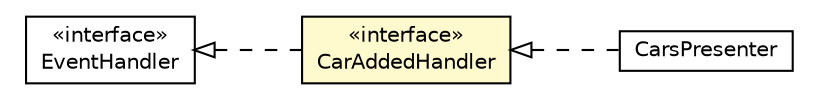 #!/usr/local/bin/dot
#
# Class diagram 
# Generated by UMLGraph version R5_6-24-gf6e263 (http://www.umlgraph.org/)
#

digraph G {
	edge [fontname="Helvetica",fontsize=10,labelfontname="Helvetica",labelfontsize=10];
	node [fontname="Helvetica",fontsize=10,shape=plaintext];
	nodesep=0.25;
	ranksep=0.5;
	rankdir=LR;
	// com.gwtplatform.carstore.client.application.cars.CarsPresenter
	c108086 [label=<<table title="com.gwtplatform.carstore.client.application.cars.CarsPresenter" border="0" cellborder="1" cellspacing="0" cellpadding="2" port="p" href="../CarsPresenter.html">
		<tr><td><table border="0" cellspacing="0" cellpadding="1">
<tr><td align="center" balign="center"> CarsPresenter </td></tr>
		</table></td></tr>
		</table>>, URL="../CarsPresenter.html", fontname="Helvetica", fontcolor="black", fontsize=10.0];
	// com.gwtplatform.carstore.client.application.cars.event.CarAddedEvent.CarAddedHandler
	c108097 [label=<<table title="com.gwtplatform.carstore.client.application.cars.event.CarAddedEvent.CarAddedHandler" border="0" cellborder="1" cellspacing="0" cellpadding="2" port="p" bgcolor="lemonChiffon" href="./CarAddedEvent.CarAddedHandler.html">
		<tr><td><table border="0" cellspacing="0" cellpadding="1">
<tr><td align="center" balign="center"> &#171;interface&#187; </td></tr>
<tr><td align="center" balign="center"> CarAddedHandler </td></tr>
		</table></td></tr>
		</table>>, URL="./CarAddedEvent.CarAddedHandler.html", fontname="Helvetica", fontcolor="black", fontsize=10.0];
	//com.gwtplatform.carstore.client.application.cars.CarsPresenter implements com.gwtplatform.carstore.client.application.cars.event.CarAddedEvent.CarAddedHandler
	c108097:p -> c108086:p [dir=back,arrowtail=empty,style=dashed];
	//com.gwtplatform.carstore.client.application.cars.event.CarAddedEvent.CarAddedHandler implements com.google.gwt.event.shared.EventHandler
	c108208:p -> c108097:p [dir=back,arrowtail=empty,style=dashed];
	// com.google.gwt.event.shared.EventHandler
	c108208 [label=<<table title="com.google.gwt.event.shared.EventHandler" border="0" cellborder="1" cellspacing="0" cellpadding="2" port="p" href="http://google-web-toolkit.googlecode.com/svn/javadoc/latest/com/google/gwt/event/shared/EventHandler.html">
		<tr><td><table border="0" cellspacing="0" cellpadding="1">
<tr><td align="center" balign="center"> &#171;interface&#187; </td></tr>
<tr><td align="center" balign="center"> EventHandler </td></tr>
		</table></td></tr>
		</table>>, URL="http://google-web-toolkit.googlecode.com/svn/javadoc/latest/com/google/gwt/event/shared/EventHandler.html", fontname="Helvetica", fontcolor="black", fontsize=10.0];
}


